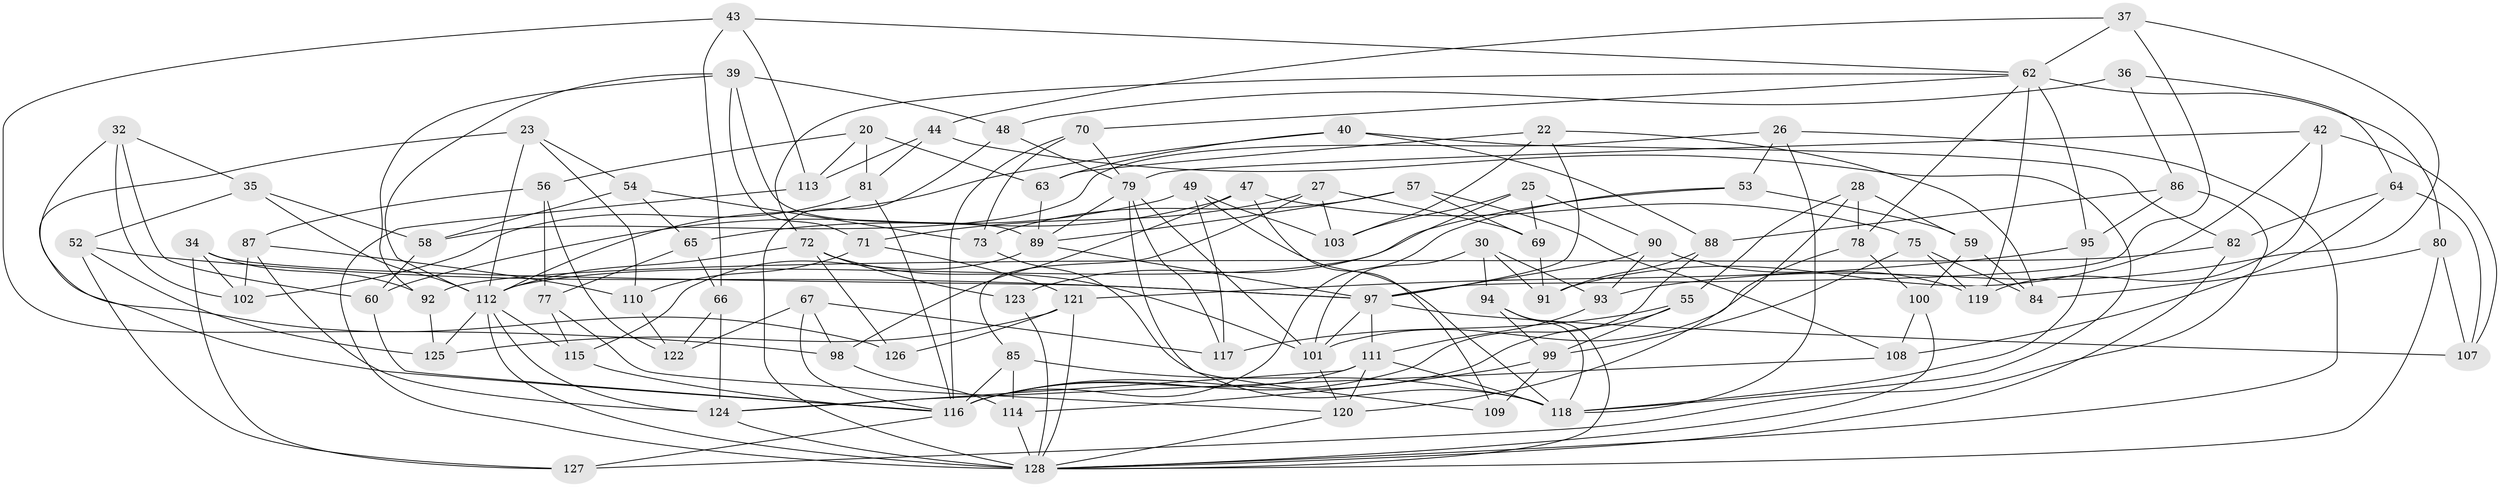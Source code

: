 // original degree distribution, {4: 1.0}
// Generated by graph-tools (version 1.1) at 2025/01/03/04/25 22:01:06]
// undirected, 89 vertices, 202 edges
graph export_dot {
graph [start="1"]
  node [color=gray90,style=filled];
  20;
  22;
  23;
  25;
  26;
  27;
  28;
  30;
  32;
  34;
  35;
  36;
  37;
  39 [super="+6"];
  40;
  42;
  43;
  44;
  47;
  48 [super="+33"];
  49;
  52;
  53;
  54;
  55 [super="+41"];
  56;
  57;
  58;
  59;
  60;
  62 [super="+18+21"];
  63;
  64;
  65;
  66;
  67;
  69;
  70;
  71;
  72 [super="+45"];
  73;
  75;
  77;
  78;
  79 [super="+11+31"];
  80;
  81;
  82;
  84;
  85;
  86;
  87;
  88;
  89 [super="+3+38"];
  90;
  91;
  92;
  93;
  94;
  95;
  97 [super="+24+4+10"];
  98;
  99 [super="+83"];
  100;
  101 [super="+74"];
  102;
  103;
  107;
  108;
  109;
  110;
  111 [super="+68+106"];
  112 [super="+7+9+12"];
  113;
  114;
  115;
  116 [super="+50+96"];
  117;
  118 [super="+14+29"];
  119;
  120 [super="+2"];
  121 [super="+76"];
  122;
  123;
  124 [super="+51+61"];
  125;
  126;
  127;
  128 [super="+19+104+105"];
  20 -- 63;
  20 -- 81;
  20 -- 113;
  20 -- 56;
  22 -- 63;
  22 -- 103;
  22 -- 84;
  22 -- 97;
  23 -- 54;
  23 -- 110;
  23 -- 116;
  23 -- 112;
  25 -- 123;
  25 -- 103;
  25 -- 90;
  25 -- 69;
  26 -- 53;
  26 -- 58;
  26 -- 118;
  26 -- 128;
  27 -- 71;
  27 -- 103;
  27 -- 69;
  27 -- 85;
  28 -- 59;
  28 -- 55;
  28 -- 78;
  28 -- 120;
  30 -- 91;
  30 -- 93;
  30 -- 94;
  30 -- 101;
  32 -- 60;
  32 -- 126;
  32 -- 102;
  32 -- 35;
  34 -- 92;
  34 -- 127;
  34 -- 102;
  34 -- 97;
  35 -- 52;
  35 -- 58;
  35 -- 112;
  36 -- 64;
  36 -- 86;
  36 -- 48 [weight=2];
  37 -- 44;
  37 -- 62;
  37 -- 93;
  37 -- 97;
  39 -- 71;
  39 -- 48;
  39 -- 89 [weight=2];
  39 -- 92;
  39 -- 112;
  40 -- 88;
  40 -- 82;
  40 -- 63;
  40 -- 112;
  42 -- 91;
  42 -- 119;
  42 -- 107;
  42 -- 79;
  43 -- 66;
  43 -- 113;
  43 -- 98;
  43 -- 62;
  44 -- 81;
  44 -- 113;
  44 -- 118;
  47 -- 98;
  47 -- 75;
  47 -- 109;
  47 -- 65;
  48 -- 79;
  48 -- 128 [weight=2];
  49 -- 118;
  49 -- 103;
  49 -- 60;
  49 -- 117;
  52 -- 127;
  52 -- 125;
  52 -- 97;
  53 -- 112;
  53 -- 59;
  53 -- 116;
  54 -- 58;
  54 -- 73;
  54 -- 65;
  55 -- 117;
  55 -- 99;
  55 -- 116 [weight=3];
  56 -- 87;
  56 -- 122;
  56 -- 77;
  57 -- 73;
  57 -- 108;
  57 -- 89;
  57 -- 69;
  58 -- 60;
  59 -- 100;
  59 -- 84;
  60 -- 116;
  62 -- 80;
  62 -- 78;
  62 -- 72;
  62 -- 70;
  62 -- 119;
  62 -- 95;
  63 -- 89;
  64 -- 107;
  64 -- 82;
  64 -- 108;
  65 -- 66;
  65 -- 77;
  66 -- 122;
  66 -- 124;
  67 -- 117;
  67 -- 122;
  67 -- 98;
  67 -- 116;
  69 -- 91;
  70 -- 73;
  70 -- 79;
  70 -- 116;
  71 -- 110;
  71 -- 121;
  72 -- 123 [weight=2];
  72 -- 101;
  72 -- 126;
  72 -- 112;
  73 -- 118;
  75 -- 99;
  75 -- 84;
  75 -- 119;
  77 -- 115;
  77 -- 120;
  78 -- 100;
  78 -- 101;
  79 -- 101 [weight=2];
  79 -- 109;
  79 -- 89;
  79 -- 117;
  80 -- 107;
  80 -- 84;
  80 -- 128;
  81 -- 102;
  81 -- 116;
  82 -- 92;
  82 -- 128;
  85 -- 114;
  85 -- 118;
  85 -- 116;
  86 -- 127;
  86 -- 88;
  86 -- 95;
  87 -- 102;
  87 -- 124;
  87 -- 110;
  88 -- 91;
  88 -- 116;
  89 -- 115;
  89 -- 97 [weight=2];
  90 -- 119;
  90 -- 93;
  90 -- 97;
  92 -- 125;
  93 -- 111;
  94 -- 99;
  94 -- 118;
  94 -- 128;
  95 -- 118;
  95 -- 121;
  97 -- 107;
  97 -- 111 [weight=2];
  97 -- 101 [weight=2];
  98 -- 114;
  99 -- 109 [weight=2];
  99 -- 114;
  100 -- 108;
  100 -- 128;
  101 -- 120;
  108 -- 124;
  110 -- 122;
  111 -- 120 [weight=2];
  111 -- 118;
  111 -- 116;
  111 -- 124;
  112 -- 115;
  112 -- 125;
  112 -- 128;
  112 -- 124;
  113 -- 128;
  114 -- 128;
  115 -- 116;
  116 -- 127;
  120 -- 128;
  121 -- 126 [weight=2];
  121 -- 128;
  121 -- 125;
  123 -- 128;
  124 -- 128 [weight=3];
}
